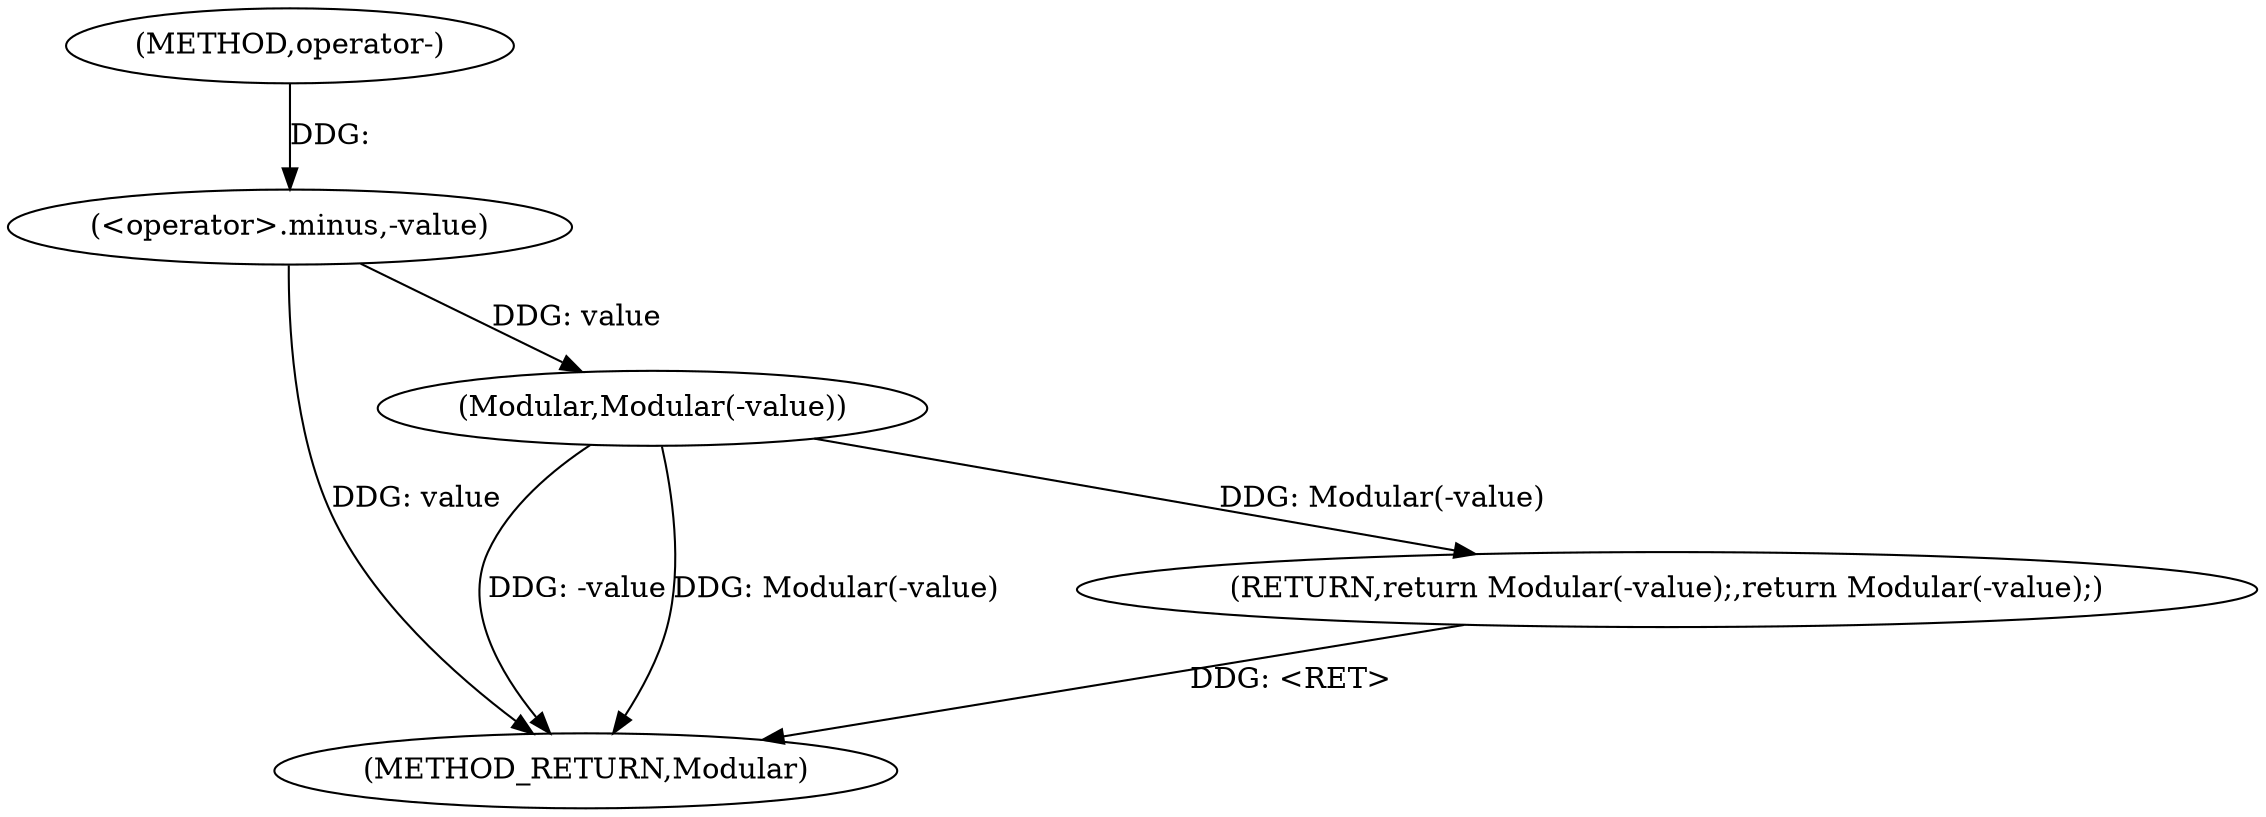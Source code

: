 digraph "operator-" {  
"1000582" [label = "(METHOD,operator-)" ]
"1000588" [label = "(METHOD_RETURN,Modular)" ]
"1000584" [label = "(RETURN,return Modular(-value);,return Modular(-value);)" ]
"1000585" [label = "(Modular,Modular(-value))" ]
"1000586" [label = "(<operator>.minus,-value)" ]
  "1000585" -> "1000588"  [ label = "DDG: -value"] 
  "1000585" -> "1000588"  [ label = "DDG: Modular(-value)"] 
  "1000584" -> "1000588"  [ label = "DDG: <RET>"] 
  "1000586" -> "1000588"  [ label = "DDG: value"] 
  "1000585" -> "1000584"  [ label = "DDG: Modular(-value)"] 
  "1000586" -> "1000585"  [ label = "DDG: value"] 
  "1000582" -> "1000586"  [ label = "DDG: "] 
}

